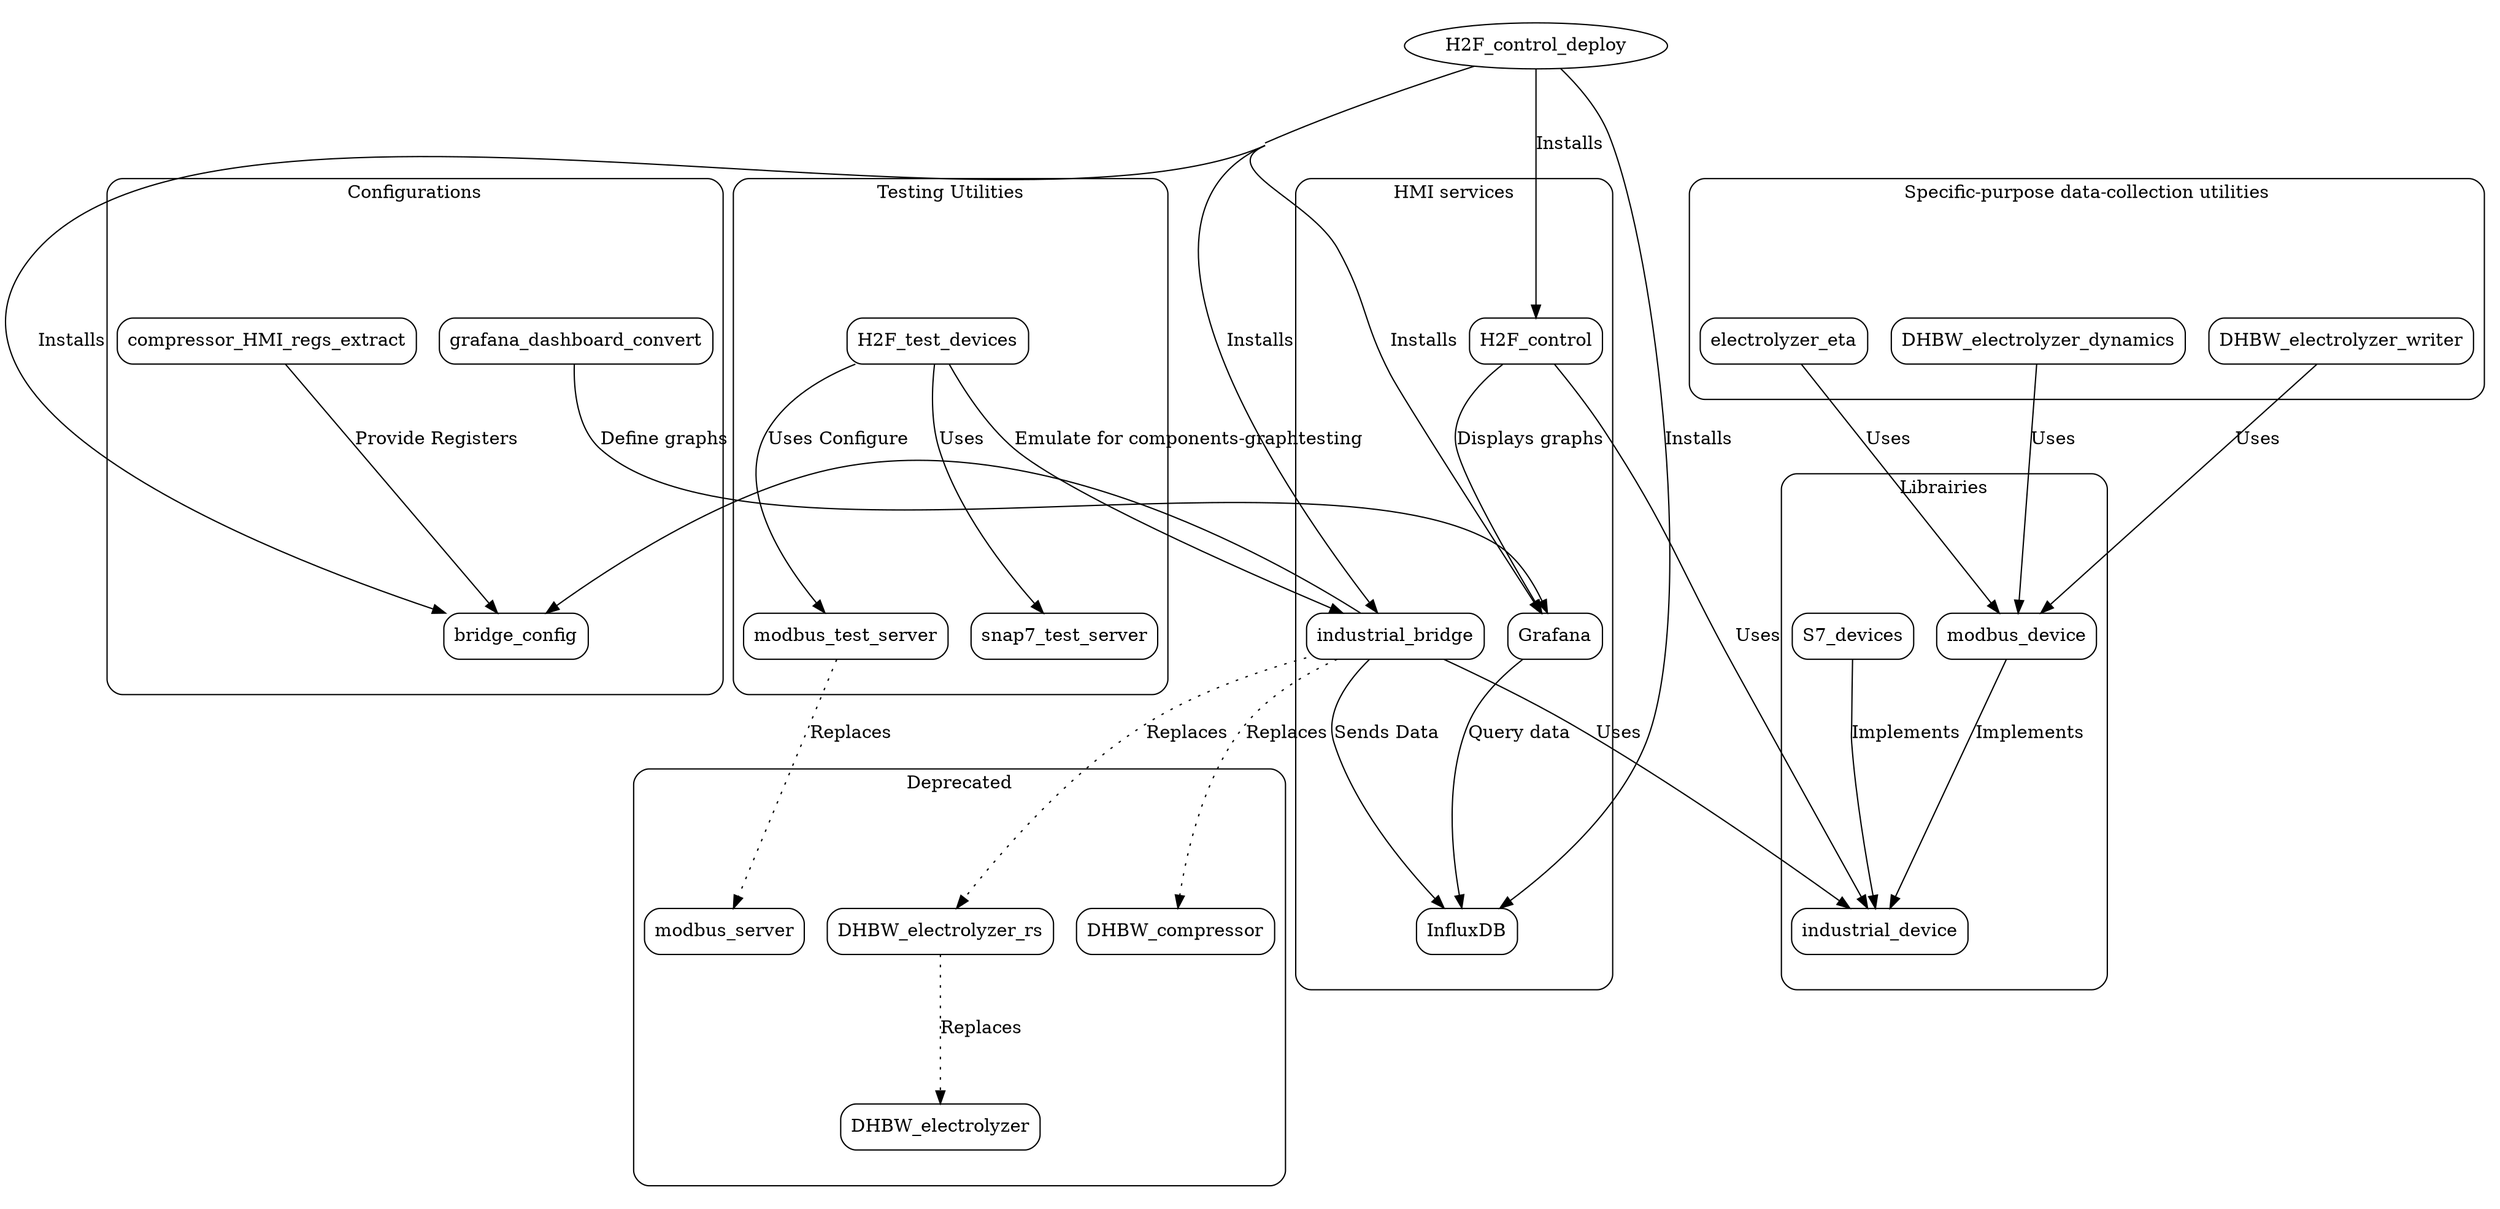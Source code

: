 digraph ComponentRelations{
    ratio = .5
    concentrate = true
    // rankdir=LR
    H2F_control_deploy [URL="https://github.com/lkzjdnb/H2F_control_deploy"]

    graph [style="rounded"]
    node [shape="box", style="rounded"]

    subgraph cluster_testing {
        style = "rounded"
        H2F_test_devices
        modbus_test_server
        snap7_test_server
        label = "Testing Utilities"
    }

    subgraph cluster_configurations {
        grafana_dashboard_convert
        bridge_config
        compressor_HMI_regs_extract
        label = "Configurations"
    }

    subgraph cluster_librairies {
        industrial_device
        modbus_device
        S7_devices
        label = "Librairies"
    }

    subgraph cluster_services {
        industrial_bridge [URL="https://github.com/lkzjdnb/industrial_bridge"]
        H2F_control
        Grafana
        InfluxDB
        label = "HMI services"
    }

    subgraph cluster_deprectated {
        DHBW_electrolyzer_rs
        modbus_server
        DHBW_electrolyzer
        DHBW_compressor
        label = "Deprecated"
    }

    subgraph cluster_data_collection {
        electrolyzer_eta
        DHBW_electrolyzer_dynamics
        DHBW_electrolyzer_writer
        label = "Specific-purpose data-collection utilities"
    }

    {modbus_device, S7_devices} -> industrial_device [label="Implements"]
    {industrial_bridge, H2F_control} -> industrial_device [label="Uses"]
    H2F_control_deploy -> {industrial_bridge, H2F_control, bridge_config, Grafana, InfluxDB} [label="Installs"]
    industrial_bridge -> InfluxDB [label="Sends Data"]
    Grafana -> InfluxDB [label="Query data"]
    H2F_control -> Grafana [label="Displays graphs"]
    industrial_bridge -> bridge_config [label="Configure"]
    grafana_dashboard_convert -> Grafana [label="Define graphs"]
    compressor_HMI_regs_extract -> bridge_config [label="Provide Registers"]
    H2F_test_devices -> industrial_bridge [label="Emulate for components-graphtesting"]
    H2F_test_devices -> {modbus_test_server, snap7_test_server} [label="Uses"]
    industrial_bridge -> {DHBW_electrolyzer_rs, DHBW_compressor} [label="Replaces", style="dotted"]
    modbus_test_server -> {modbus_server} [label="Replaces", style="dotted"]
    {DHBW_electrolyzer_dynamics, DHBW_electrolyzer_writer, electrolyzer_eta} -> {modbus_device} [label="Uses"]
    DHBW_electrolyzer_rs -> DHBW_electrolyzer [label="Replaces", style="dotted"]
}
